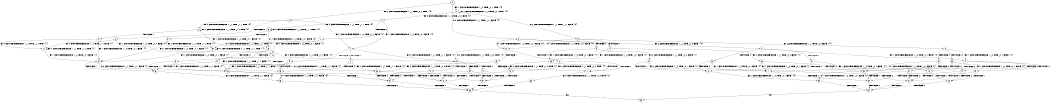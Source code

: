 digraph BCG {
size = "7, 10.5";
center = TRUE;
node [shape = circle];
0 [peripheries = 2];
0 -> 1 [label = "EX !1 !ATOMIC_EXCH_BRANCH (1, +0, TRUE, +0, 1, TRUE) !{0}"];
0 -> 2 [label = "EX !2 !ATOMIC_EXCH_BRANCH (1, +1, TRUE, +0, 2, TRUE) !{0}"];
0 -> 3 [label = "EX !0 !ATOMIC_EXCH_BRANCH (1, +1, TRUE, +1, 1, FALSE) !{0}"];
1 -> 4 [label = "EX !2 !ATOMIC_EXCH_BRANCH (1, +1, TRUE, +0, 2, TRUE) !{0}"];
1 -> 5 [label = "EX !0 !ATOMIC_EXCH_BRANCH (1, +1, TRUE, +1, 1, FALSE) !{0}"];
1 -> 1 [label = "EX !1 !ATOMIC_EXCH_BRANCH (1, +0, TRUE, +0, 1, TRUE) !{0}"];
2 -> 6 [label = "TERMINATE !2"];
2 -> 7 [label = "EX !1 !ATOMIC_EXCH_BRANCH (1, +0, TRUE, +0, 1, FALSE) !{0}"];
2 -> 8 [label = "EX !0 !ATOMIC_EXCH_BRANCH (1, +1, TRUE, +1, 1, TRUE) !{0}"];
3 -> 9 [label = "TERMINATE !0"];
3 -> 10 [label = "EX !1 !ATOMIC_EXCH_BRANCH (1, +0, TRUE, +0, 1, FALSE) !{0}"];
3 -> 11 [label = "EX !2 !ATOMIC_EXCH_BRANCH (1, +1, TRUE, +0, 2, FALSE) !{0}"];
4 -> 12 [label = "TERMINATE !2"];
4 -> 13 [label = "EX !0 !ATOMIC_EXCH_BRANCH (1, +1, TRUE, +1, 1, TRUE) !{0}"];
4 -> 7 [label = "EX !1 !ATOMIC_EXCH_BRANCH (1, +0, TRUE, +0, 1, FALSE) !{0}"];
5 -> 14 [label = "TERMINATE !0"];
5 -> 15 [label = "EX !2 !ATOMIC_EXCH_BRANCH (1, +1, TRUE, +0, 2, FALSE) !{0}"];
5 -> 10 [label = "EX !1 !ATOMIC_EXCH_BRANCH (1, +0, TRUE, +0, 1, FALSE) !{0}"];
6 -> 16 [label = "EX !1 !ATOMIC_EXCH_BRANCH (1, +0, TRUE, +0, 1, FALSE) !{1}"];
6 -> 17 [label = "EX !0 !ATOMIC_EXCH_BRANCH (1, +1, TRUE, +1, 1, TRUE) !{1}"];
7 -> 18 [label = "TERMINATE !1"];
7 -> 19 [label = "TERMINATE !2"];
7 -> 20 [label = "EX !0 !ATOMIC_EXCH_BRANCH (1, +1, TRUE, +1, 1, FALSE) !{0}"];
8 -> 21 [label = "TERMINATE !2"];
8 -> 22 [label = "EX !1 !ATOMIC_EXCH_BRANCH (1, +0, TRUE, +0, 1, FALSE) !{0}"];
8 -> 8 [label = "EX !0 !ATOMIC_EXCH_BRANCH (1, +1, TRUE, +1, 1, TRUE) !{0}"];
9 -> 23 [label = "EX !1 !ATOMIC_EXCH_BRANCH (1, +0, TRUE, +0, 1, FALSE) !{1}"];
9 -> 24 [label = "EX !2 !ATOMIC_EXCH_BRANCH (1, +1, TRUE, +0, 2, FALSE) !{1}"];
10 -> 25 [label = "TERMINATE !1"];
10 -> 26 [label = "TERMINATE !0"];
10 -> 20 [label = "EX !2 !ATOMIC_EXCH_BRANCH (1, +1, TRUE, +0, 2, TRUE) !{0}"];
11 -> 27 [label = "TERMINATE !2"];
11 -> 28 [label = "TERMINATE !0"];
11 -> 29 [label = "EX !1 !ATOMIC_EXCH_BRANCH (1, +0, TRUE, +0, 1, FALSE) !{0}"];
12 -> 16 [label = "EX !1 !ATOMIC_EXCH_BRANCH (1, +0, TRUE, +0, 1, FALSE) !{1}"];
12 -> 30 [label = "EX !0 !ATOMIC_EXCH_BRANCH (1, +1, TRUE, +1, 1, TRUE) !{1}"];
13 -> 31 [label = "TERMINATE !2"];
13 -> 22 [label = "EX !1 !ATOMIC_EXCH_BRANCH (1, +0, TRUE, +0, 1, FALSE) !{0}"];
13 -> 13 [label = "EX !0 !ATOMIC_EXCH_BRANCH (1, +1, TRUE, +1, 1, TRUE) !{0}"];
14 -> 23 [label = "EX !1 !ATOMIC_EXCH_BRANCH (1, +0, TRUE, +0, 1, FALSE) !{1}"];
14 -> 32 [label = "EX !2 !ATOMIC_EXCH_BRANCH (1, +1, TRUE, +0, 2, FALSE) !{1}"];
15 -> 33 [label = "TERMINATE !2"];
15 -> 34 [label = "TERMINATE !0"];
15 -> 29 [label = "EX !1 !ATOMIC_EXCH_BRANCH (1, +0, TRUE, +0, 1, FALSE) !{0}"];
16 -> 35 [label = "TERMINATE !1"];
16 -> 36 [label = "EX !0 !ATOMIC_EXCH_BRANCH (1, +1, TRUE, +1, 1, FALSE) !{1}"];
17 -> 37 [label = "EX !1 !ATOMIC_EXCH_BRANCH (1, +0, TRUE, +0, 1, FALSE) !{1}"];
17 -> 17 [label = "EX !0 !ATOMIC_EXCH_BRANCH (1, +1, TRUE, +1, 1, TRUE) !{1}"];
18 -> 35 [label = "TERMINATE !2"];
18 -> 38 [label = "EX !0 !ATOMIC_EXCH_BRANCH (1, +1, TRUE, +1, 1, FALSE) !{1}"];
19 -> 35 [label = "TERMINATE !1"];
19 -> 36 [label = "EX !0 !ATOMIC_EXCH_BRANCH (1, +1, TRUE, +1, 1, FALSE) !{1}"];
20 -> 39 [label = "TERMINATE !1"];
20 -> 40 [label = "TERMINATE !2"];
20 -> 41 [label = "TERMINATE !0"];
21 -> 17 [label = "EX !0 !ATOMIC_EXCH_BRANCH (1, +1, TRUE, +1, 1, TRUE) !{1}"];
21 -> 37 [label = "EX !1 !ATOMIC_EXCH_BRANCH (1, +0, TRUE, +0, 1, FALSE) !{1}"];
22 -> 42 [label = "TERMINATE !1"];
22 -> 43 [label = "TERMINATE !2"];
22 -> 20 [label = "EX !0 !ATOMIC_EXCH_BRANCH (1, +1, TRUE, +1, 1, FALSE) !{0}"];
23 -> 44 [label = "TERMINATE !1"];
23 -> 45 [label = "EX !2 !ATOMIC_EXCH_BRANCH (1, +1, TRUE, +0, 2, TRUE) !{1}"];
24 -> 46 [label = "TERMINATE !2"];
24 -> 47 [label = "EX !1 !ATOMIC_EXCH_BRANCH (1, +0, TRUE, +0, 1, FALSE) !{1}"];
25 -> 44 [label = "TERMINATE !0"];
25 -> 38 [label = "EX !2 !ATOMIC_EXCH_BRANCH (1, +1, TRUE, +0, 2, TRUE) !{1}"];
26 -> 44 [label = "TERMINATE !1"];
26 -> 45 [label = "EX !2 !ATOMIC_EXCH_BRANCH (1, +1, TRUE, +0, 2, TRUE) !{1}"];
27 -> 46 [label = "TERMINATE !0"];
27 -> 48 [label = "EX !1 !ATOMIC_EXCH_BRANCH (1, +0, TRUE, +0, 1, FALSE) !{1}"];
28 -> 46 [label = "TERMINATE !2"];
28 -> 47 [label = "EX !1 !ATOMIC_EXCH_BRANCH (1, +0, TRUE, +0, 1, FALSE) !{1}"];
29 -> 49 [label = "TERMINATE !1"];
29 -> 50 [label = "TERMINATE !2"];
29 -> 51 [label = "TERMINATE !0"];
30 -> 37 [label = "EX !1 !ATOMIC_EXCH_BRANCH (1, +0, TRUE, +0, 1, FALSE) !{1}"];
30 -> 30 [label = "EX !0 !ATOMIC_EXCH_BRANCH (1, +1, TRUE, +1, 1, TRUE) !{1}"];
31 -> 37 [label = "EX !1 !ATOMIC_EXCH_BRANCH (1, +0, TRUE, +0, 1, FALSE) !{1}"];
31 -> 30 [label = "EX !0 !ATOMIC_EXCH_BRANCH (1, +1, TRUE, +1, 1, TRUE) !{1}"];
32 -> 52 [label = "TERMINATE !2"];
32 -> 47 [label = "EX !1 !ATOMIC_EXCH_BRANCH (1, +0, TRUE, +0, 1, FALSE) !{1}"];
33 -> 48 [label = "EX !1 !ATOMIC_EXCH_BRANCH (1, +0, TRUE, +0, 1, FALSE) !{1}"];
33 -> 52 [label = "TERMINATE !0"];
34 -> 47 [label = "EX !1 !ATOMIC_EXCH_BRANCH (1, +0, TRUE, +0, 1, FALSE) !{1}"];
34 -> 52 [label = "TERMINATE !2"];
35 -> 53 [label = "EX !0 !ATOMIC_EXCH_BRANCH (1, +1, TRUE, +1, 1, FALSE) !{2}"];
36 -> 54 [label = "TERMINATE !1"];
36 -> 55 [label = "TERMINATE !0"];
37 -> 56 [label = "TERMINATE !1"];
37 -> 36 [label = "EX !0 !ATOMIC_EXCH_BRANCH (1, +1, TRUE, +1, 1, FALSE) !{1}"];
38 -> 54 [label = "TERMINATE !2"];
38 -> 57 [label = "TERMINATE !0"];
39 -> 54 [label = "TERMINATE !2"];
39 -> 57 [label = "TERMINATE !0"];
40 -> 54 [label = "TERMINATE !1"];
40 -> 55 [label = "TERMINATE !0"];
41 -> 57 [label = "TERMINATE !1"];
41 -> 55 [label = "TERMINATE !2"];
42 -> 38 [label = "EX !0 !ATOMIC_EXCH_BRANCH (1, +1, TRUE, +1, 1, FALSE) !{1}"];
42 -> 56 [label = "TERMINATE !2"];
43 -> 36 [label = "EX !0 !ATOMIC_EXCH_BRANCH (1, +1, TRUE, +1, 1, FALSE) !{1}"];
43 -> 56 [label = "TERMINATE !1"];
44 -> 58 [label = "EX !2 !ATOMIC_EXCH_BRANCH (1, +1, TRUE, +0, 2, TRUE) !{2}"];
45 -> 57 [label = "TERMINATE !1"];
45 -> 55 [label = "TERMINATE !2"];
46 -> 59 [label = "EX !1 !ATOMIC_EXCH_BRANCH (1, +0, TRUE, +0, 1, FALSE) !{2}"];
47 -> 60 [label = "TERMINATE !1"];
47 -> 61 [label = "TERMINATE !2"];
48 -> 62 [label = "TERMINATE !1"];
48 -> 61 [label = "TERMINATE !0"];
49 -> 62 [label = "TERMINATE !2"];
49 -> 60 [label = "TERMINATE !0"];
50 -> 62 [label = "TERMINATE !1"];
50 -> 61 [label = "TERMINATE !0"];
51 -> 60 [label = "TERMINATE !1"];
51 -> 61 [label = "TERMINATE !2"];
52 -> 59 [label = "EX !1 !ATOMIC_EXCH_BRANCH (1, +0, TRUE, +0, 1, FALSE) !{2}"];
53 -> 63 [label = "TERMINATE !0"];
54 -> 63 [label = "TERMINATE !0"];
55 -> 63 [label = "TERMINATE !1"];
56 -> 53 [label = "EX !0 !ATOMIC_EXCH_BRANCH (1, +1, TRUE, +1, 1, FALSE) !{2}"];
57 -> 63 [label = "TERMINATE !2"];
58 -> 63 [label = "TERMINATE !2"];
59 -> 64 [label = "TERMINATE !1"];
60 -> 64 [label = "TERMINATE !2"];
61 -> 64 [label = "TERMINATE !1"];
62 -> 64 [label = "TERMINATE !0"];
63 -> 65 [label = "exit"];
64 -> 65 [label = "exit"];
}
